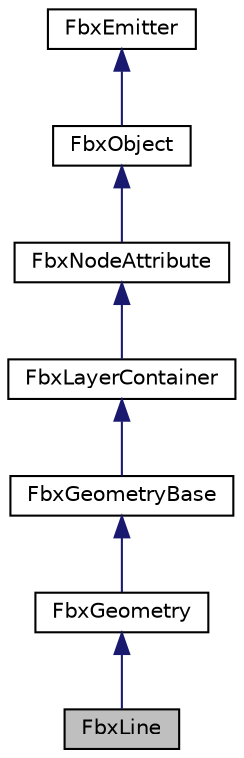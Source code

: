 digraph "FbxLine"
{
  edge [fontname="Helvetica",fontsize="10",labelfontname="Helvetica",labelfontsize="10"];
  node [fontname="Helvetica",fontsize="10",shape=record];
  Node0 [label="FbxLine",height=0.2,width=0.4,color="black", fillcolor="grey75", style="filled", fontcolor="black"];
  Node1 -> Node0 [dir="back",color="midnightblue",fontsize="10",style="solid",fontname="Helvetica"];
  Node1 [label="FbxGeometry",height=0.2,width=0.4,color="black", fillcolor="white", style="filled",URL="$class_fbx_geometry.html"];
  Node2 -> Node1 [dir="back",color="midnightblue",fontsize="10",style="solid",fontname="Helvetica"];
  Node2 [label="FbxGeometryBase",height=0.2,width=0.4,color="black", fillcolor="white", style="filled",URL="$class_fbx_geometry_base.html"];
  Node3 -> Node2 [dir="back",color="midnightblue",fontsize="10",style="solid",fontname="Helvetica"];
  Node3 [label="FbxLayerContainer",height=0.2,width=0.4,color="black", fillcolor="white", style="filled",URL="$class_fbx_layer_container.html",tooltip="Contains a collection of FbxLayer objects. This class is used for managing layers construction..."];
  Node4 -> Node3 [dir="back",color="midnightblue",fontsize="10",style="solid",fontname="Helvetica"];
  Node4 [label="FbxNodeAttribute",height=0.2,width=0.4,color="black", fillcolor="white", style="filled",URL="$class_fbx_node_attribute.html",tooltip="This class is the base class to all types of node attributes.A node attribute is the content of a nod..."];
  Node5 -> Node4 [dir="back",color="midnightblue",fontsize="10",style="solid",fontname="Helvetica"];
  Node5 [label="FbxObject",height=0.2,width=0.4,color="black", fillcolor="white", style="filled",URL="$class_fbx_object.html"];
  Node6 -> Node5 [dir="back",color="midnightblue",fontsize="10",style="solid",fontname="Helvetica"];
  Node6 [label="FbxEmitter",height=0.2,width=0.4,color="black", fillcolor="white", style="filled",URL="$class_fbx_emitter.html"];
}
